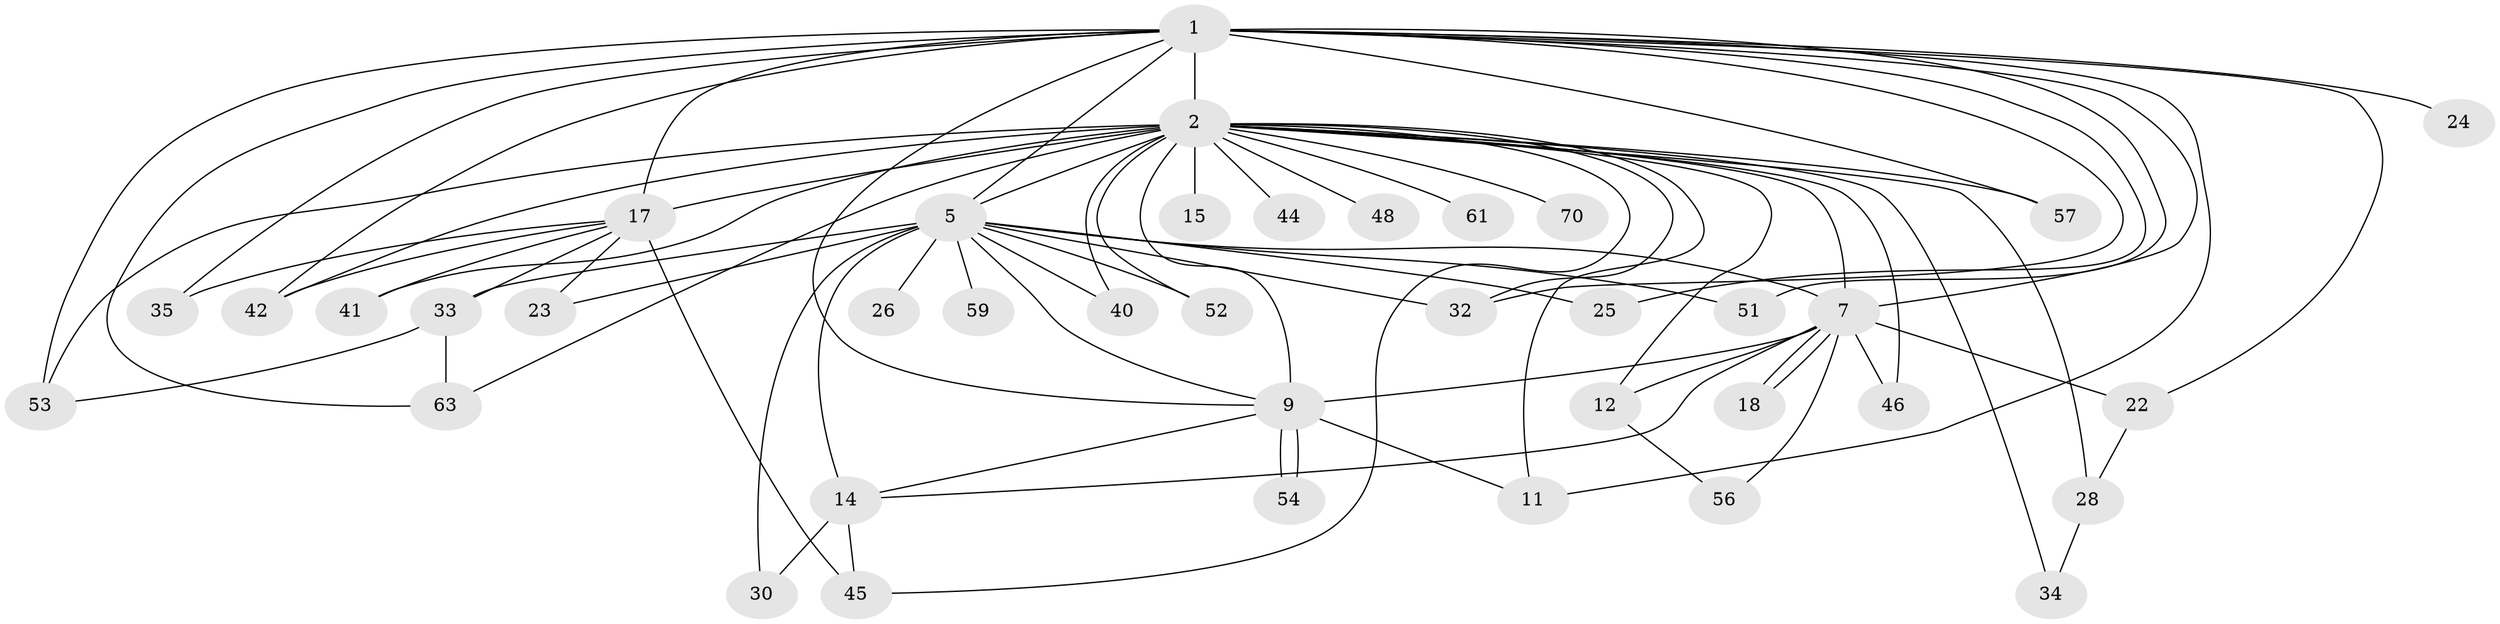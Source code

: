 // original degree distribution, {12: 0.012658227848101266, 16: 0.012658227848101266, 25: 0.012658227848101266, 22: 0.02531645569620253, 15: 0.012658227848101266, 19: 0.012658227848101266, 17: 0.02531645569620253, 14: 0.012658227848101266, 3: 0.189873417721519, 4: 0.10126582278481013, 6: 0.02531645569620253, 2: 0.5316455696202531, 9: 0.012658227848101266, 5: 0.012658227848101266}
// Generated by graph-tools (version 1.1) at 2025/13/03/09/25 04:13:57]
// undirected, 39 vertices, 77 edges
graph export_dot {
graph [start="1"]
  node [color=gray90,style=filled];
  1 [super="+36+4"];
  2 [super="+3+39+6"];
  5 [super="+74+8+20+31"];
  7 [super="+49+47"];
  9 [super="+27+79"];
  11;
  12;
  14;
  15;
  17 [super="+21"];
  18;
  22;
  23;
  24;
  25;
  26;
  28 [super="+65"];
  30;
  32;
  33;
  34;
  35;
  40;
  41;
  42 [super="+43"];
  44;
  45;
  46;
  48;
  51;
  52;
  53;
  54;
  56;
  57;
  59;
  61;
  63 [super="+68"];
  70;
  1 -- 2 [weight=13];
  1 -- 5 [weight=5];
  1 -- 7 [weight=4];
  1 -- 9 [weight=2];
  1 -- 63;
  1 -- 17 [weight=2];
  1 -- 11;
  1 -- 22;
  1 -- 24;
  1 -- 25;
  1 -- 32;
  1 -- 35;
  1 -- 42;
  1 -- 51;
  1 -- 53;
  1 -- 57;
  2 -- 5 [weight=10];
  2 -- 7 [weight=9];
  2 -- 9 [weight=5];
  2 -- 57;
  2 -- 61 [weight=2];
  2 -- 70;
  2 -- 12;
  2 -- 15 [weight=2];
  2 -- 17 [weight=3];
  2 -- 28 [weight=2];
  2 -- 44 [weight=2];
  2 -- 45;
  2 -- 48 [weight=2];
  2 -- 52;
  2 -- 63;
  2 -- 42;
  2 -- 11;
  2 -- 32;
  2 -- 34;
  2 -- 40;
  2 -- 41;
  2 -- 46;
  2 -- 53;
  5 -- 7 [weight=3];
  5 -- 9 [weight=2];
  5 -- 23;
  5 -- 30;
  5 -- 33 [weight=2];
  5 -- 32;
  5 -- 40;
  5 -- 14 [weight=2];
  5 -- 51;
  5 -- 25;
  5 -- 26 [weight=2];
  5 -- 59;
  5 -- 52;
  7 -- 9;
  7 -- 12;
  7 -- 14;
  7 -- 18;
  7 -- 18;
  7 -- 22;
  7 -- 46;
  7 -- 56;
  9 -- 11;
  9 -- 54;
  9 -- 54;
  9 -- 14;
  12 -- 56;
  14 -- 30;
  14 -- 45;
  17 -- 23;
  17 -- 35;
  17 -- 41;
  17 -- 42;
  17 -- 45;
  17 -- 33;
  22 -- 28;
  28 -- 34;
  33 -- 53;
  33 -- 63;
}
